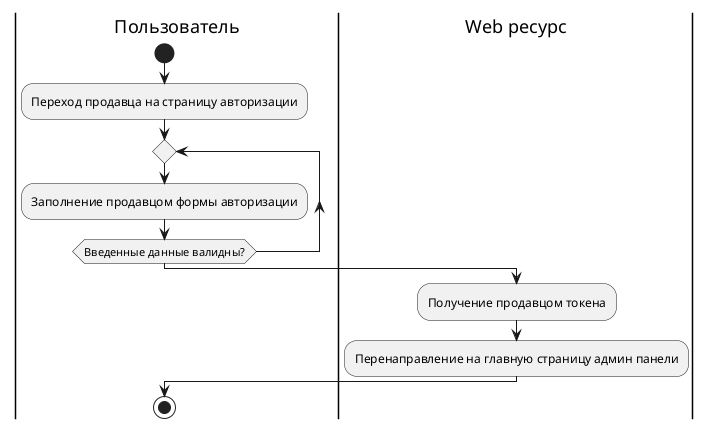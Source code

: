 @startuml
'https://plantuml.com/activity-diagram-beta

|Пользователь|
start
:Переход продавца на страницу авторизации;

repeat
  :Заполнение продавцом формы авторизации;
repeat while (Введенные данные валидны?)
|Web ресурс|
:Получение продавцом токена;
:Перенаправление на главную страницу админ панели;
|Пользователь|
stop

@enduml
